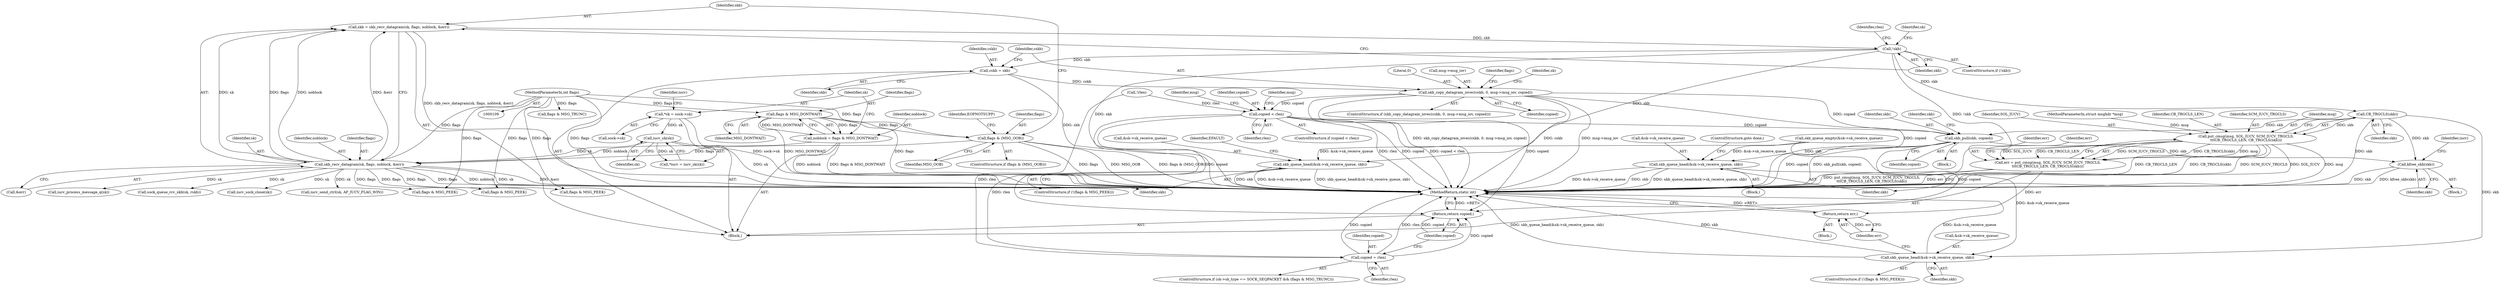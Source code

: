 digraph "0_linux_a5598bd9c087dc0efc250a5221e5d0e6f584ee88@API" {
"1000182" [label="(Call,skb = skb_recv_datagram(sk, flags, noblock, &err))"];
"1000184" [label="(Call,skb_recv_datagram(sk, flags, noblock, &err))"];
"1000131" [label="(Call,iucv_sk(sk))"];
"1000123" [label="(Call,*sk = sock->sk)"];
"1000176" [label="(Call,flags & (MSG_OOB))"];
"1000119" [label="(Call,flags & MSG_DONTWAIT)"];
"1000114" [label="(MethodParameterIn,int flags)"];
"1000117" [label="(Call,noblock = flags & MSG_DONTWAIT)"];
"1000191" [label="(Call,!skb)"];
"1000221" [label="(Call,cskb = skb)"];
"1000225" [label="(Call,skb_copy_datagram_iovec(cskb, 0, msg->msg_iov, copied))"];
"1000255" [label="(Call,copied < rlen)"];
"1000306" [label="(Call,skb_pull(skb, copied))"];
"1000314" [label="(Call,skb_queue_head(&sk->sk_receive_queue, skb))"];
"1000321" [label="(Call,kfree_skb(skb))"];
"1000458" [label="(Return,return copied;)"];
"1000455" [label="(Call,copied = rlen)"];
"1000238" [label="(Call,skb_queue_head(&sk->sk_receive_queue, skb))"];
"1000275" [label="(Call,CB_TRGCLS(skb))"];
"1000270" [label="(Call,put_cmsg(msg, SOL_IUCV, SCM_IUCV_TRGCLS,\n\t\t\tCB_TRGCLS_LEN, CB_TRGCLS(skb)))"];
"1000268" [label="(Call,err = put_cmsg(msg, SOL_IUCV, SCM_IUCV_TRGCLS,\n\t\t\tCB_TRGCLS_LEN, CB_TRGCLS(skb)))"];
"1000291" [label="(Return,return err;)"];
"1000285" [label="(Call,skb_queue_head(&sk->sk_receive_queue, skb))"];
"1000246" [label="(Identifier,EFAULT)"];
"1000175" [label="(ControlStructure,if (flags & (MSG_OOB)))"];
"1000228" [label="(Call,msg->msg_iov)"];
"1000272" [label="(Identifier,SOL_IUCV)"];
"1000282" [label="(Call,flags & MSG_PEEK)"];
"1000452" [label="(Call,flags & MSG_TRUNC)"];
"1000314" [label="(Call,skb_queue_head(&sk->sk_receive_queue, skb))"];
"1000235" [label="(Call,flags & MSG_PEEK)"];
"1000123" [label="(Call,*sk = sock->sk)"];
"1000456" [label="(Identifier,copied)"];
"1000177" [label="(Identifier,flags)"];
"1000192" [label="(Identifier,skb)"];
"1000257" [label="(Identifier,rlen)"];
"1000239" [label="(Call,&sk->sk_receive_queue)"];
"1000458" [label="(Return,return copied;)"];
"1000112" [label="(MethodParameterIn,struct msghdr *msg)"];
"1000280" [label="(ControlStructure,if (!(flags & MSG_PEEK)))"];
"1000276" [label="(Identifier,skb)"];
"1000236" [label="(Identifier,flags)"];
"1000114" [label="(MethodParameterIn,int flags)"];
"1000181" [label="(Identifier,EOPNOTSUPP)"];
"1000121" [label="(Identifier,MSG_DONTWAIT)"];
"1000455" [label="(Call,copied = rlen)"];
"1000182" [label="(Call,skb = skb_recv_datagram(sk, flags, noblock, &err))"];
"1000210" [label="(Call,!rlen)"];
"1000424" [label="(Call,iucv_send_ctrl(sk, AF_IUCV_FLAG_WIN))"];
"1000226" [label="(Identifier,cskb)"];
"1000320" [label="(ControlStructure,goto done;)"];
"1000445" [label="(ControlStructure,if (sk->sk_type == SOCK_SEQPACKET && (flags & MSG_TRUNC)))"];
"1000183" [label="(Identifier,skb)"];
"1000265" [label="(Identifier,msg)"];
"1000118" [label="(Identifier,noblock)"];
"1000129" [label="(Call,*iucv = iucv_sk(sk))"];
"1000176" [label="(Call,flags & (MSG_OOB))"];
"1000233" [label="(ControlStructure,if (!(flags & MSG_PEEK)))"];
"1000275" [label="(Call,CB_TRGCLS(skb))"];
"1000185" [label="(Identifier,sk)"];
"1000222" [label="(Identifier,cskb)"];
"1000260" [label="(Identifier,msg)"];
"1000274" [label="(Identifier,CB_TRGCLS_LEN)"];
"1000298" [label="(Block,)"];
"1000305" [label="(Block,)"];
"1000238" [label="(Call,skb_queue_head(&sk->sk_receive_queue, skb))"];
"1000132" [label="(Identifier,sk)"];
"1000285" [label="(Call,skb_queue_head(&sk->sk_receive_queue, skb))"];
"1000295" [label="(Call,flags & MSG_PEEK)"];
"1000269" [label="(Identifier,err)"];
"1000191" [label="(Call,!skb)"];
"1000255" [label="(Call,copied < rlen)"];
"1000256" [label="(Identifier,copied)"];
"1000460" [label="(MethodReturn,static int)"];
"1000188" [label="(Call,&err)"];
"1000279" [label="(Block,)"];
"1000250" [label="(Identifier,sk)"];
"1000459" [label="(Identifier,copied)"];
"1000117" [label="(Call,noblock = flags & MSG_DONTWAIT)"];
"1000119" [label="(Call,flags & MSG_DONTWAIT)"];
"1000457" [label="(Identifier,rlen)"];
"1000268" [label="(Call,err = put_cmsg(msg, SOL_IUCV, SCM_IUCV_TRGCLS,\n\t\t\tCB_TRGCLS_LEN, CB_TRGCLS(skb)))"];
"1000315" [label="(Call,&sk->sk_receive_queue)"];
"1000270" [label="(Call,put_cmsg(msg, SOL_IUCV, SCM_IUCV_TRGCLS,\n\t\t\tCB_TRGCLS_LEN, CB_TRGCLS(skb)))"];
"1000223" [label="(Identifier,skb)"];
"1000308" [label="(Identifier,copied)"];
"1000254" [label="(ControlStructure,if (copied < rlen))"];
"1000311" [label="(Identifier,skb)"];
"1000197" [label="(Identifier,sk)"];
"1000407" [label="(Call,iucv_process_message_q(sk))"];
"1000371" [label="(Call,sock_queue_rcv_skb(sk, rskb))"];
"1000187" [label="(Identifier,noblock)"];
"1000326" [label="(Identifier,iucv)"];
"1000225" [label="(Call,skb_copy_datagram_iovec(cskb, 0, msg->msg_iov, copied))"];
"1000231" [label="(Identifier,copied)"];
"1000307" [label="(Identifier,skb)"];
"1000286" [label="(Call,&sk->sk_receive_queue)"];
"1000243" [label="(Identifier,skb)"];
"1000291" [label="(Return,return err;)"];
"1000190" [label="(ControlStructure,if (!skb))"];
"1000124" [label="(Identifier,sk)"];
"1000321" [label="(Call,kfree_skb(skb))"];
"1000348" [label="(Call,iucv_sock_close(sk))"];
"1000115" [label="(Block,)"];
"1000273" [label="(Identifier,SCM_IUCV_TRGCLS)"];
"1000227" [label="(Literal,0)"];
"1000186" [label="(Identifier,flags)"];
"1000319" [label="(Identifier,skb)"];
"1000161" [label="(Call,skb_queue_empty(&sk->sk_receive_queue))"];
"1000131" [label="(Call,iucv_sk(sk))"];
"1000290" [label="(Identifier,skb)"];
"1000221" [label="(Call,cskb = skb)"];
"1000313" [label="(Block,)"];
"1000184" [label="(Call,skb_recv_datagram(sk, flags, noblock, &err))"];
"1000271" [label="(Identifier,msg)"];
"1000292" [label="(Identifier,err)"];
"1000178" [label="(Identifier,MSG_OOB)"];
"1000125" [label="(Call,sock->sk)"];
"1000306" [label="(Call,skb_pull(skb, copied))"];
"1000120" [label="(Identifier,flags)"];
"1000224" [label="(ControlStructure,if (skb_copy_datagram_iovec(cskb, 0, msg->msg_iov, copied)))"];
"1000322" [label="(Identifier,skb)"];
"1000278" [label="(Identifier,err)"];
"1000130" [label="(Identifier,iucv)"];
"1000205" [label="(Identifier,rlen)"];
"1000182" -> "1000115"  [label="AST: "];
"1000182" -> "1000184"  [label="CFG: "];
"1000183" -> "1000182"  [label="AST: "];
"1000184" -> "1000182"  [label="AST: "];
"1000192" -> "1000182"  [label="CFG: "];
"1000182" -> "1000460"  [label="DDG: skb_recv_datagram(sk, flags, noblock, &err)"];
"1000184" -> "1000182"  [label="DDG: sk"];
"1000184" -> "1000182"  [label="DDG: flags"];
"1000184" -> "1000182"  [label="DDG: noblock"];
"1000184" -> "1000182"  [label="DDG: &err"];
"1000182" -> "1000191"  [label="DDG: skb"];
"1000184" -> "1000188"  [label="CFG: "];
"1000185" -> "1000184"  [label="AST: "];
"1000186" -> "1000184"  [label="AST: "];
"1000187" -> "1000184"  [label="AST: "];
"1000188" -> "1000184"  [label="AST: "];
"1000184" -> "1000460"  [label="DDG: &err"];
"1000184" -> "1000460"  [label="DDG: flags"];
"1000184" -> "1000460"  [label="DDG: noblock"];
"1000184" -> "1000460"  [label="DDG: sk"];
"1000131" -> "1000184"  [label="DDG: sk"];
"1000176" -> "1000184"  [label="DDG: flags"];
"1000114" -> "1000184"  [label="DDG: flags"];
"1000117" -> "1000184"  [label="DDG: noblock"];
"1000184" -> "1000235"  [label="DDG: flags"];
"1000184" -> "1000282"  [label="DDG: flags"];
"1000184" -> "1000295"  [label="DDG: flags"];
"1000184" -> "1000348"  [label="DDG: sk"];
"1000184" -> "1000371"  [label="DDG: sk"];
"1000184" -> "1000407"  [label="DDG: sk"];
"1000184" -> "1000424"  [label="DDG: sk"];
"1000131" -> "1000129"  [label="AST: "];
"1000131" -> "1000132"  [label="CFG: "];
"1000132" -> "1000131"  [label="AST: "];
"1000129" -> "1000131"  [label="CFG: "];
"1000131" -> "1000460"  [label="DDG: sk"];
"1000131" -> "1000129"  [label="DDG: sk"];
"1000123" -> "1000131"  [label="DDG: sk"];
"1000123" -> "1000115"  [label="AST: "];
"1000123" -> "1000125"  [label="CFG: "];
"1000124" -> "1000123"  [label="AST: "];
"1000125" -> "1000123"  [label="AST: "];
"1000130" -> "1000123"  [label="CFG: "];
"1000123" -> "1000460"  [label="DDG: sock->sk"];
"1000176" -> "1000175"  [label="AST: "];
"1000176" -> "1000178"  [label="CFG: "];
"1000177" -> "1000176"  [label="AST: "];
"1000178" -> "1000176"  [label="AST: "];
"1000181" -> "1000176"  [label="CFG: "];
"1000183" -> "1000176"  [label="CFG: "];
"1000176" -> "1000460"  [label="DDG: MSG_OOB"];
"1000176" -> "1000460"  [label="DDG: flags & (MSG_OOB)"];
"1000176" -> "1000460"  [label="DDG: flags"];
"1000119" -> "1000176"  [label="DDG: flags"];
"1000114" -> "1000176"  [label="DDG: flags"];
"1000119" -> "1000117"  [label="AST: "];
"1000119" -> "1000121"  [label="CFG: "];
"1000120" -> "1000119"  [label="AST: "];
"1000121" -> "1000119"  [label="AST: "];
"1000117" -> "1000119"  [label="CFG: "];
"1000119" -> "1000460"  [label="DDG: MSG_DONTWAIT"];
"1000119" -> "1000460"  [label="DDG: flags"];
"1000119" -> "1000117"  [label="DDG: flags"];
"1000119" -> "1000117"  [label="DDG: MSG_DONTWAIT"];
"1000114" -> "1000119"  [label="DDG: flags"];
"1000114" -> "1000109"  [label="AST: "];
"1000114" -> "1000460"  [label="DDG: flags"];
"1000114" -> "1000235"  [label="DDG: flags"];
"1000114" -> "1000282"  [label="DDG: flags"];
"1000114" -> "1000295"  [label="DDG: flags"];
"1000114" -> "1000452"  [label="DDG: flags"];
"1000117" -> "1000115"  [label="AST: "];
"1000118" -> "1000117"  [label="AST: "];
"1000124" -> "1000117"  [label="CFG: "];
"1000117" -> "1000460"  [label="DDG: noblock"];
"1000117" -> "1000460"  [label="DDG: flags & MSG_DONTWAIT"];
"1000191" -> "1000190"  [label="AST: "];
"1000191" -> "1000192"  [label="CFG: "];
"1000192" -> "1000191"  [label="AST: "];
"1000197" -> "1000191"  [label="CFG: "];
"1000205" -> "1000191"  [label="CFG: "];
"1000191" -> "1000460"  [label="DDG: !skb"];
"1000191" -> "1000460"  [label="DDG: skb"];
"1000191" -> "1000221"  [label="DDG: skb"];
"1000191" -> "1000238"  [label="DDG: skb"];
"1000191" -> "1000275"  [label="DDG: skb"];
"1000221" -> "1000115"  [label="AST: "];
"1000221" -> "1000223"  [label="CFG: "];
"1000222" -> "1000221"  [label="AST: "];
"1000223" -> "1000221"  [label="AST: "];
"1000226" -> "1000221"  [label="CFG: "];
"1000221" -> "1000460"  [label="DDG: skb"];
"1000221" -> "1000225"  [label="DDG: cskb"];
"1000225" -> "1000224"  [label="AST: "];
"1000225" -> "1000231"  [label="CFG: "];
"1000226" -> "1000225"  [label="AST: "];
"1000227" -> "1000225"  [label="AST: "];
"1000228" -> "1000225"  [label="AST: "];
"1000231" -> "1000225"  [label="AST: "];
"1000236" -> "1000225"  [label="CFG: "];
"1000250" -> "1000225"  [label="CFG: "];
"1000225" -> "1000460"  [label="DDG: skb_copy_datagram_iovec(cskb, 0, msg->msg_iov, copied)"];
"1000225" -> "1000460"  [label="DDG: cskb"];
"1000225" -> "1000460"  [label="DDG: msg->msg_iov"];
"1000225" -> "1000460"  [label="DDG: copied"];
"1000225" -> "1000255"  [label="DDG: copied"];
"1000225" -> "1000306"  [label="DDG: copied"];
"1000225" -> "1000458"  [label="DDG: copied"];
"1000255" -> "1000254"  [label="AST: "];
"1000255" -> "1000257"  [label="CFG: "];
"1000256" -> "1000255"  [label="AST: "];
"1000257" -> "1000255"  [label="AST: "];
"1000260" -> "1000255"  [label="CFG: "];
"1000265" -> "1000255"  [label="CFG: "];
"1000255" -> "1000460"  [label="DDG: copied < rlen"];
"1000255" -> "1000460"  [label="DDG: rlen"];
"1000255" -> "1000460"  [label="DDG: copied"];
"1000210" -> "1000255"  [label="DDG: rlen"];
"1000255" -> "1000306"  [label="DDG: copied"];
"1000255" -> "1000455"  [label="DDG: rlen"];
"1000255" -> "1000458"  [label="DDG: copied"];
"1000306" -> "1000305"  [label="AST: "];
"1000306" -> "1000308"  [label="CFG: "];
"1000307" -> "1000306"  [label="AST: "];
"1000308" -> "1000306"  [label="AST: "];
"1000311" -> "1000306"  [label="CFG: "];
"1000306" -> "1000460"  [label="DDG: skb_pull(skb, copied)"];
"1000306" -> "1000460"  [label="DDG: copied"];
"1000275" -> "1000306"  [label="DDG: skb"];
"1000306" -> "1000314"  [label="DDG: skb"];
"1000306" -> "1000321"  [label="DDG: skb"];
"1000306" -> "1000458"  [label="DDG: copied"];
"1000314" -> "1000313"  [label="AST: "];
"1000314" -> "1000319"  [label="CFG: "];
"1000315" -> "1000314"  [label="AST: "];
"1000319" -> "1000314"  [label="AST: "];
"1000320" -> "1000314"  [label="CFG: "];
"1000314" -> "1000460"  [label="DDG: &sk->sk_receive_queue"];
"1000314" -> "1000460"  [label="DDG: skb"];
"1000314" -> "1000460"  [label="DDG: skb_queue_head(&sk->sk_receive_queue, skb)"];
"1000161" -> "1000314"  [label="DDG: &sk->sk_receive_queue"];
"1000321" -> "1000298"  [label="AST: "];
"1000321" -> "1000322"  [label="CFG: "];
"1000322" -> "1000321"  [label="AST: "];
"1000326" -> "1000321"  [label="CFG: "];
"1000321" -> "1000460"  [label="DDG: skb"];
"1000321" -> "1000460"  [label="DDG: kfree_skb(skb)"];
"1000275" -> "1000321"  [label="DDG: skb"];
"1000458" -> "1000115"  [label="AST: "];
"1000458" -> "1000459"  [label="CFG: "];
"1000459" -> "1000458"  [label="AST: "];
"1000460" -> "1000458"  [label="CFG: "];
"1000458" -> "1000460"  [label="DDG: <RET>"];
"1000459" -> "1000458"  [label="DDG: copied"];
"1000455" -> "1000458"  [label="DDG: copied"];
"1000455" -> "1000445"  [label="AST: "];
"1000455" -> "1000457"  [label="CFG: "];
"1000456" -> "1000455"  [label="AST: "];
"1000457" -> "1000455"  [label="AST: "];
"1000459" -> "1000455"  [label="CFG: "];
"1000455" -> "1000460"  [label="DDG: rlen"];
"1000455" -> "1000460"  [label="DDG: copied"];
"1000210" -> "1000455"  [label="DDG: rlen"];
"1000238" -> "1000233"  [label="AST: "];
"1000238" -> "1000243"  [label="CFG: "];
"1000239" -> "1000238"  [label="AST: "];
"1000243" -> "1000238"  [label="AST: "];
"1000246" -> "1000238"  [label="CFG: "];
"1000238" -> "1000460"  [label="DDG: &sk->sk_receive_queue"];
"1000238" -> "1000460"  [label="DDG: skb_queue_head(&sk->sk_receive_queue, skb)"];
"1000238" -> "1000460"  [label="DDG: skb"];
"1000161" -> "1000238"  [label="DDG: &sk->sk_receive_queue"];
"1000275" -> "1000270"  [label="AST: "];
"1000275" -> "1000276"  [label="CFG: "];
"1000276" -> "1000275"  [label="AST: "];
"1000270" -> "1000275"  [label="CFG: "];
"1000275" -> "1000460"  [label="DDG: skb"];
"1000275" -> "1000270"  [label="DDG: skb"];
"1000275" -> "1000285"  [label="DDG: skb"];
"1000270" -> "1000268"  [label="AST: "];
"1000271" -> "1000270"  [label="AST: "];
"1000272" -> "1000270"  [label="AST: "];
"1000273" -> "1000270"  [label="AST: "];
"1000274" -> "1000270"  [label="AST: "];
"1000268" -> "1000270"  [label="CFG: "];
"1000270" -> "1000460"  [label="DDG: CB_TRGCLS(skb)"];
"1000270" -> "1000460"  [label="DDG: CB_TRGCLS_LEN"];
"1000270" -> "1000460"  [label="DDG: SCM_IUCV_TRGCLS"];
"1000270" -> "1000460"  [label="DDG: SOL_IUCV"];
"1000270" -> "1000460"  [label="DDG: msg"];
"1000270" -> "1000268"  [label="DDG: SCM_IUCV_TRGCLS"];
"1000270" -> "1000268"  [label="DDG: CB_TRGCLS(skb)"];
"1000270" -> "1000268"  [label="DDG: msg"];
"1000270" -> "1000268"  [label="DDG: SOL_IUCV"];
"1000270" -> "1000268"  [label="DDG: CB_TRGCLS_LEN"];
"1000112" -> "1000270"  [label="DDG: msg"];
"1000268" -> "1000115"  [label="AST: "];
"1000269" -> "1000268"  [label="AST: "];
"1000278" -> "1000268"  [label="CFG: "];
"1000268" -> "1000460"  [label="DDG: err"];
"1000268" -> "1000460"  [label="DDG: put_cmsg(msg, SOL_IUCV, SCM_IUCV_TRGCLS,\n\t\t\tCB_TRGCLS_LEN, CB_TRGCLS(skb))"];
"1000268" -> "1000291"  [label="DDG: err"];
"1000291" -> "1000279"  [label="AST: "];
"1000291" -> "1000292"  [label="CFG: "];
"1000292" -> "1000291"  [label="AST: "];
"1000460" -> "1000291"  [label="CFG: "];
"1000291" -> "1000460"  [label="DDG: <RET>"];
"1000292" -> "1000291"  [label="DDG: err"];
"1000285" -> "1000280"  [label="AST: "];
"1000285" -> "1000290"  [label="CFG: "];
"1000286" -> "1000285"  [label="AST: "];
"1000290" -> "1000285"  [label="AST: "];
"1000292" -> "1000285"  [label="CFG: "];
"1000285" -> "1000460"  [label="DDG: &sk->sk_receive_queue"];
"1000285" -> "1000460"  [label="DDG: skb_queue_head(&sk->sk_receive_queue, skb)"];
"1000285" -> "1000460"  [label="DDG: skb"];
"1000161" -> "1000285"  [label="DDG: &sk->sk_receive_queue"];
}
